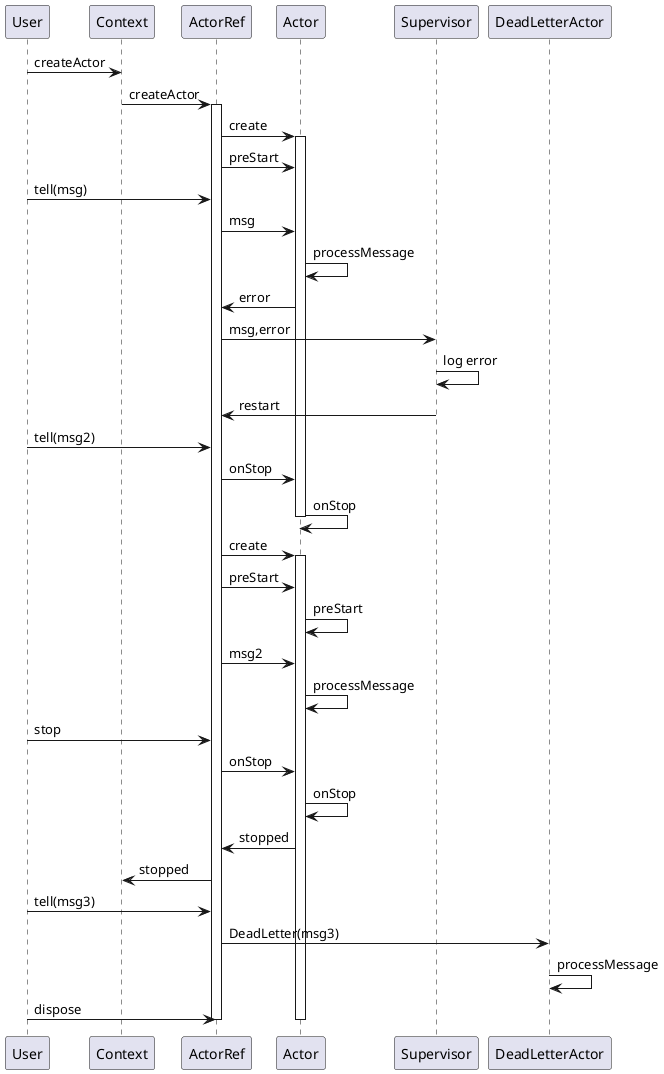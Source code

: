 @startuml
User -> Context: createActor

Context -> ActorRef: createActor
activate ActorRef
ActorRef -> Actor: create
activate Actor
ActorRef -> Actor: preStart

User -> ActorRef: tell(msg)
ActorRef -> Actor: msg
Actor -> Actor: processMessage
Actor -> ActorRef: error
ActorRef -> Supervisor: msg,error
Supervisor -> Supervisor: log error
Supervisor -> ActorRef: restart
User -> ActorRef: tell(msg2)
ActorRef -> Actor: onStop
Actor -> Actor: onStop
deactivate Actor
ActorRef -> Actor: create
activate Actor
ActorRef -> Actor: preStart
Actor -> Actor: preStart
ActorRef -> Actor: msg2
Actor -> Actor: processMessage

User -> ActorRef: stop
ActorRef -> Actor: onStop
Actor -> Actor: onStop
Actor -> ActorRef: stopped
ActorRef -> Context: stopped
User -> ActorRef: tell(msg3)
ActorRef -> DeadLetterActor: DeadLetter(msg3)
DeadLetterActor -> DeadLetterActor: processMessage
User -> ActorRef: dispose
deactivate Actor
deactivate ActorRef


@enduml